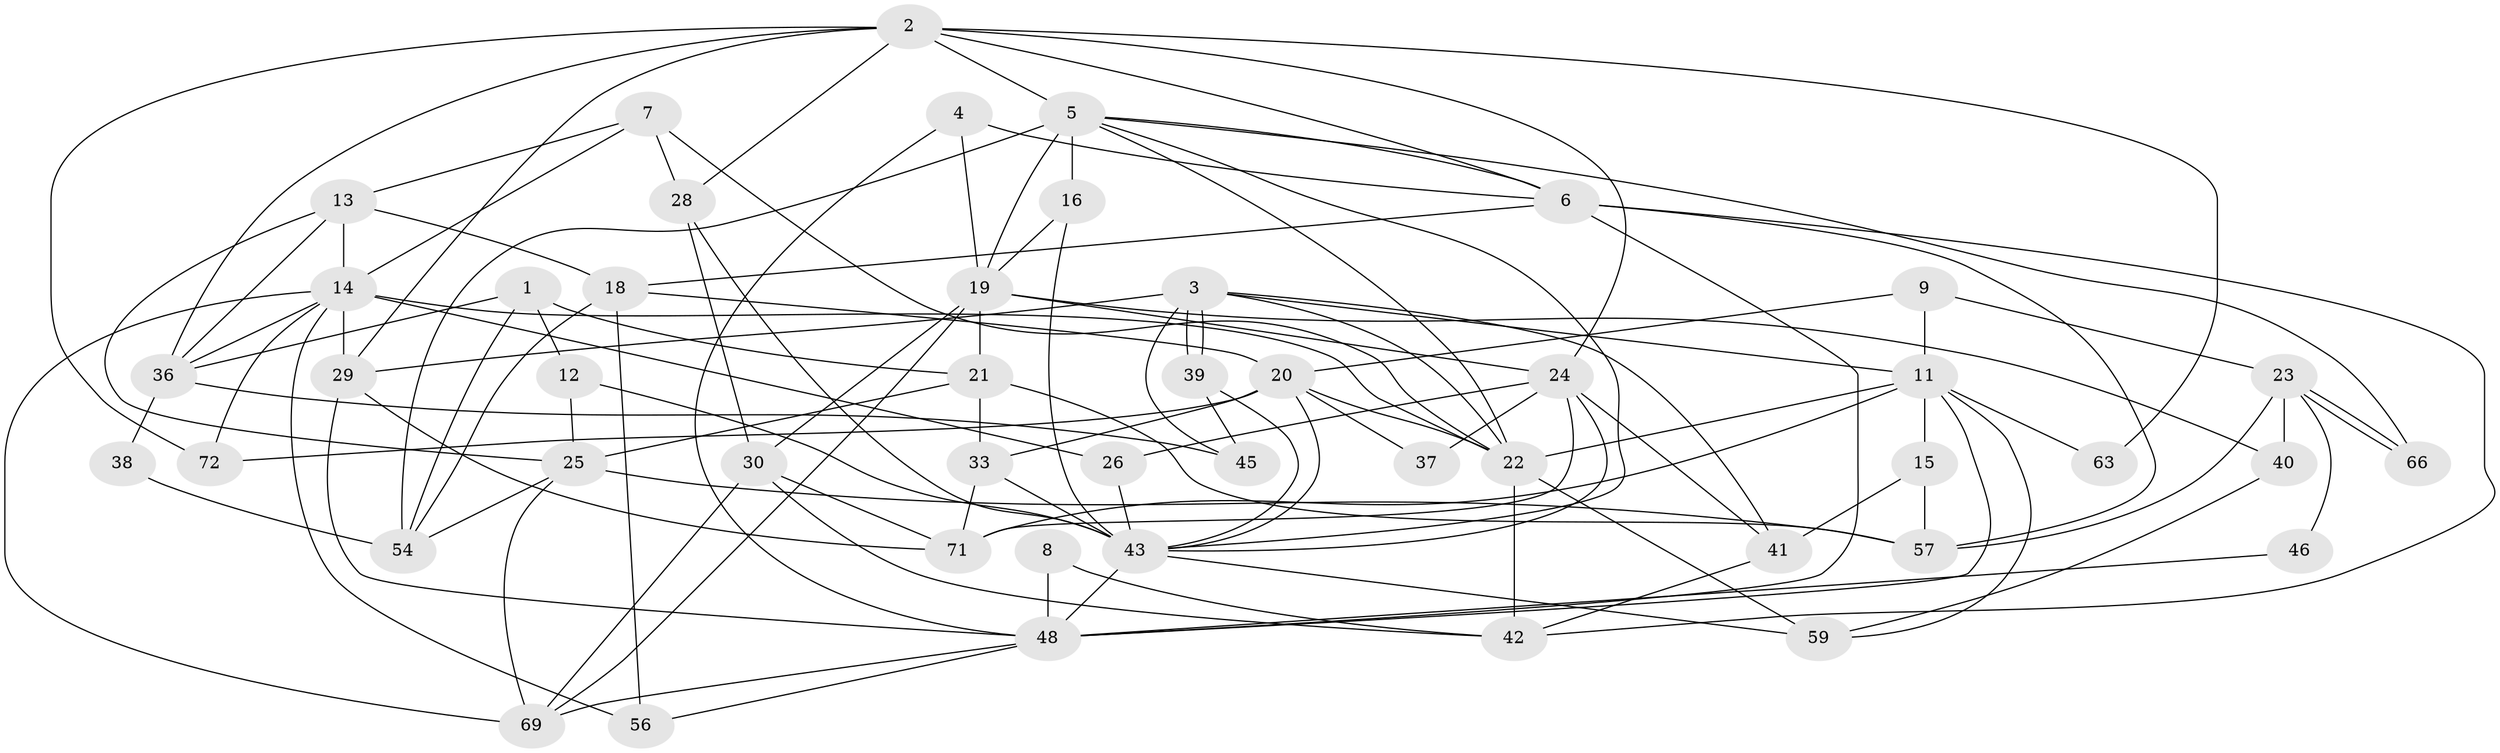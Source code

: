 // Generated by graph-tools (version 1.1) at 2025/52/02/27/25 19:52:02]
// undirected, 48 vertices, 118 edges
graph export_dot {
graph [start="1"]
  node [color=gray90,style=filled];
  1 [super="+10"];
  2 [super="+51"];
  3 [super="+61"];
  4;
  5 [super="+62"];
  6 [super="+70"];
  7;
  8;
  9;
  11 [super="+67"];
  12;
  13 [super="+17"];
  14 [super="+27"];
  15;
  16;
  18 [super="+68"];
  19 [super="+64"];
  20 [super="+44"];
  21;
  22 [super="+50"];
  23 [super="+34"];
  24 [super="+35"];
  25 [super="+31"];
  26 [super="+52"];
  28 [super="+32"];
  29 [super="+60"];
  30;
  33 [super="+47"];
  36 [super="+49"];
  37;
  38;
  39 [super="+53"];
  40;
  41;
  42;
  43 [super="+58"];
  45;
  46;
  48 [super="+55"];
  54 [super="+65"];
  56;
  57 [super="+74"];
  59;
  63;
  66;
  69;
  71 [super="+73"];
  72;
  1 -- 54;
  1 -- 21 [weight=2];
  1 -- 12;
  1 -- 36;
  2 -- 72;
  2 -- 29;
  2 -- 36;
  2 -- 5;
  2 -- 6;
  2 -- 24;
  2 -- 28;
  2 -- 63;
  3 -- 39;
  3 -- 39;
  3 -- 29;
  3 -- 41;
  3 -- 11;
  3 -- 45;
  3 -- 22;
  4 -- 6;
  4 -- 48;
  4 -- 19;
  5 -- 22;
  5 -- 19;
  5 -- 54 [weight=2];
  5 -- 16;
  5 -- 66;
  5 -- 6;
  5 -- 43;
  6 -- 57;
  6 -- 48;
  6 -- 18;
  6 -- 42;
  7 -- 22;
  7 -- 13;
  7 -- 14;
  7 -- 28;
  8 -- 48;
  8 -- 42;
  9 -- 11;
  9 -- 20;
  9 -- 23;
  11 -- 22;
  11 -- 15;
  11 -- 48;
  11 -- 71;
  11 -- 59;
  11 -- 63;
  12 -- 25;
  12 -- 43;
  13 -- 14;
  13 -- 25;
  13 -- 18;
  13 -- 36;
  14 -- 69;
  14 -- 29 [weight=2];
  14 -- 36;
  14 -- 22;
  14 -- 56;
  14 -- 26;
  14 -- 72;
  15 -- 41;
  15 -- 57;
  16 -- 19;
  16 -- 43;
  18 -- 56;
  18 -- 20;
  18 -- 54;
  19 -- 30;
  19 -- 21;
  19 -- 40;
  19 -- 24;
  19 -- 69;
  20 -- 33;
  20 -- 72;
  20 -- 37;
  20 -- 43;
  20 -- 22;
  21 -- 25;
  21 -- 57;
  21 -- 33;
  22 -- 42;
  22 -- 59;
  23 -- 66;
  23 -- 66;
  23 -- 40;
  23 -- 46;
  23 -- 57;
  24 -- 26;
  24 -- 37;
  24 -- 71;
  24 -- 41;
  24 -- 43;
  25 -- 54;
  25 -- 69;
  25 -- 57;
  26 -- 43;
  28 -- 43;
  28 -- 30;
  29 -- 48;
  29 -- 71 [weight=2];
  30 -- 42;
  30 -- 69;
  30 -- 71;
  33 -- 43;
  33 -- 71;
  36 -- 38;
  36 -- 45;
  38 -- 54;
  39 -- 43;
  39 -- 45;
  40 -- 59;
  41 -- 42;
  43 -- 59;
  43 -- 48;
  46 -- 48;
  48 -- 69;
  48 -- 56;
}
